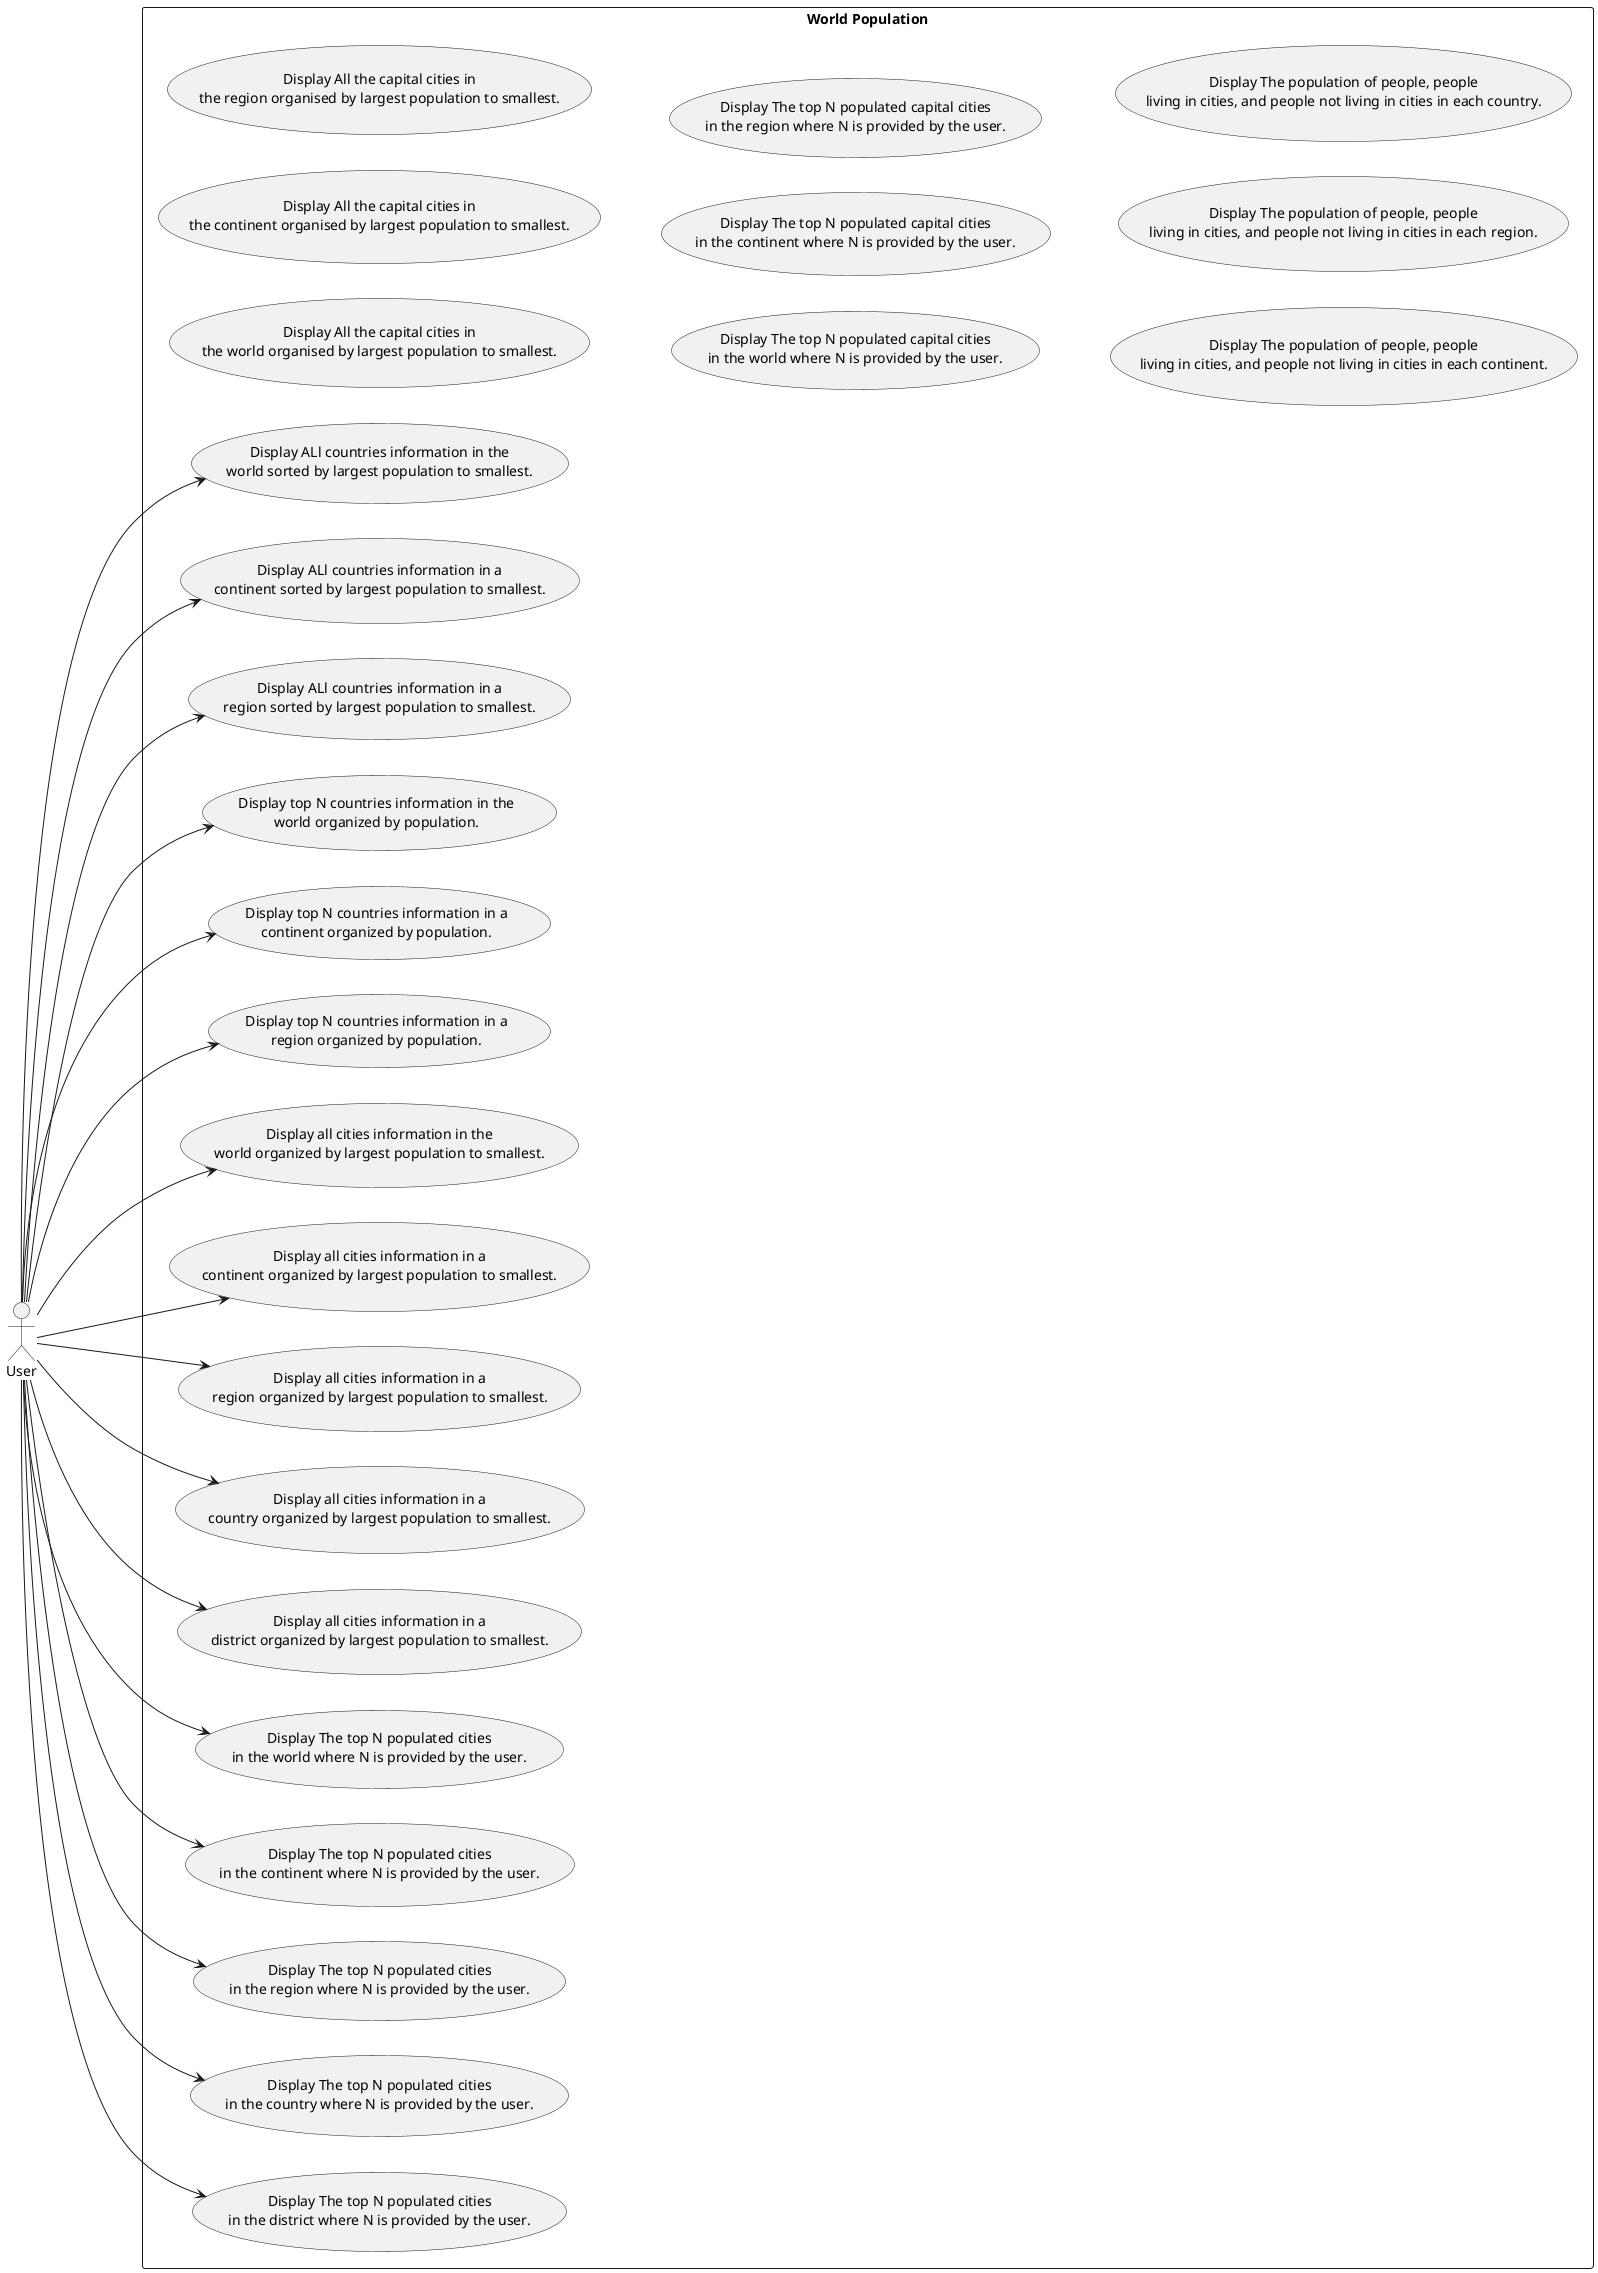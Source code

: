 @startuml
left to right direction
actor User as "User"

rectangle "World Population" {
    usecase UC1 as "Display ALl countries information in the
    world sorted by largest population to smallest."

    usecase UC2 as "Display ALl countries information in a
                    continent sorted by largest population to smallest."

    usecase UC3 as "Display ALl countries information in a
                    region sorted by largest population to smallest."

    usecase UC4 as "Display top N countries information in the
                    world organized by population."

    usecase UC5 as "Display top N countries information in a
                    continent organized by population."

    usecase UC6 as "Display top N countries information in a
                    region organized by population."

    usecase UC7 as "Display all cities information in the
                     world organized by largest population to smallest."

    usecase UC8 as "Display all cities information in a
                    continent organized by largest population to smallest."

    usecase UC9 as "Display all cities information in a
                        region organized by largest population to smallest."

    usecase UC10 as "Display all cities information in a
                        country organized by largest population to smallest."

    usecase UC11 as "Display all cities information in a
                            district organized by largest population to smallest."

    usecase UC12 as "Display The top N populated cities
    in the world where N is provided by the user."

    usecase UC13 as "Display The top N populated cities
        in the continent where N is provided by the user."

    usecase UC14 as "Display The top N populated cities
        in the region where N is provided by the user."

    usecase UC15 as "Display The top N populated cities
        in the country where N is provided by the user."

    usecase UC16 as "Display The top N populated cities
        in the district where N is provided by the user."

    usecase UC17 as "Display All the capital cities in
        the world organised by largest population to smallest."

    usecase UC18 as "Display All the capital cities in
        the continent organised by largest population to smallest."

    usecase UC19 as "Display All the capital cities in
        the region organised by largest population to smallest."

    usecase UC20 as "Display The top N populated capital cities
        in the world where N is provided by the user."

    usecase UC21 as "Display The top N populated capital cities
        in the continent where N is provided by the user."

    usecase UC22 as "Display The top N populated capital cities
        in the region where N is provided by the user."

    usecase UC23 as "Display The population of people, people
        living in cities, and people not living in cities in each continent."

    usecase UC24 as "Display The population of people, people
        living in cities, and people not living in cities in each region."

    usecase UC25 as "Display The population of people, people
        living in cities, and people not living in cities in each country."

    User ---> UC1
    User ---> UC2
    User ---> UC3
    User ---> UC4
    User ---> UC5
    User ---> UC6
    User ---> UC7
    User ---> UC8
    User ---> UC9
    User ---> UC10
    User ---> UC11
    User ---> UC12
    User ---> UC13
    User ---> UC14
    User ---> UC15
    User ---> UC16

}

@enduml

